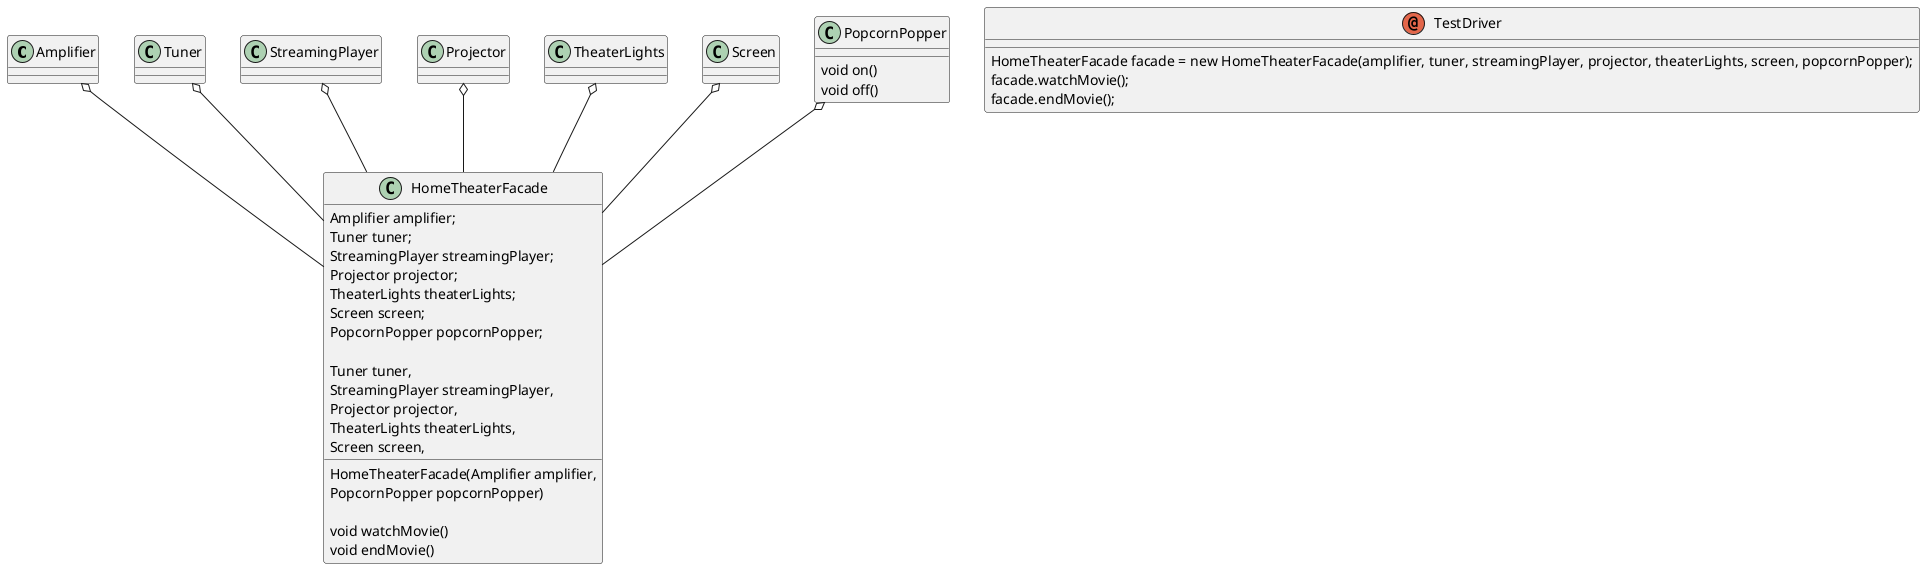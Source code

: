@startuml uml

class Amplifier {

}
class Tuner {

}
class StreamingPlayer {

}
class Projector {

}
class TheaterLights {

}
class Screen {

}

PopcornPopper o-- HomeTheaterFacade
Amplifier o-- HomeTheaterFacade
Tuner o-- HomeTheaterFacade
StreamingPlayer o-- HomeTheaterFacade
Projector o-- HomeTheaterFacade
TheaterLights o-- HomeTheaterFacade
Screen o-- HomeTheaterFacade
class PopcornPopper {
    void on()
    void off()
}



class HomeTheaterFacade {

    Amplifier amplifier;
    Tuner tuner;
    StreamingPlayer streamingPlayer;
    Projector projector;
    TheaterLights theaterLights;
    Screen screen;
    PopcornPopper popcornPopper;

    HomeTheaterFacade(Amplifier amplifier,
                        Tuner tuner,
                        StreamingPlayer streamingPlayer,
                        Projector projector,
                        TheaterLights theaterLights,
                        Screen screen,
                        PopcornPopper popcornPopper)

    void watchMovie()
    void endMovie()
}

annotation TestDriver {

HomeTheaterFacade facade = new HomeTheaterFacade(amplifier, tuner, streamingPlayer, projector, theaterLights, screen, popcornPopper);
        facade.watchMovie();
        facade.endMovie();
}
@enduml